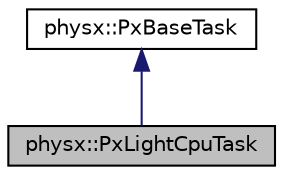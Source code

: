 digraph "physx::PxLightCpuTask"
{
  edge [fontname="Helvetica",fontsize="10",labelfontname="Helvetica",labelfontsize="10"];
  node [fontname="Helvetica",fontsize="10",shape=record];
  Node0 [label="physx::PxLightCpuTask",height=0.2,width=0.4,color="black", fillcolor="grey75", style="filled", fontcolor="black"];
  Node1 -> Node0 [dir="back",color="midnightblue",fontsize="10",style="solid",fontname="Helvetica"];
  Node1 [label="physx::PxBaseTask",height=0.2,width=0.4,color="black", fillcolor="white", style="filled",URL="$classphysx_1_1PxBaseTask.html",tooltip="Base class of all task types. "];
}
